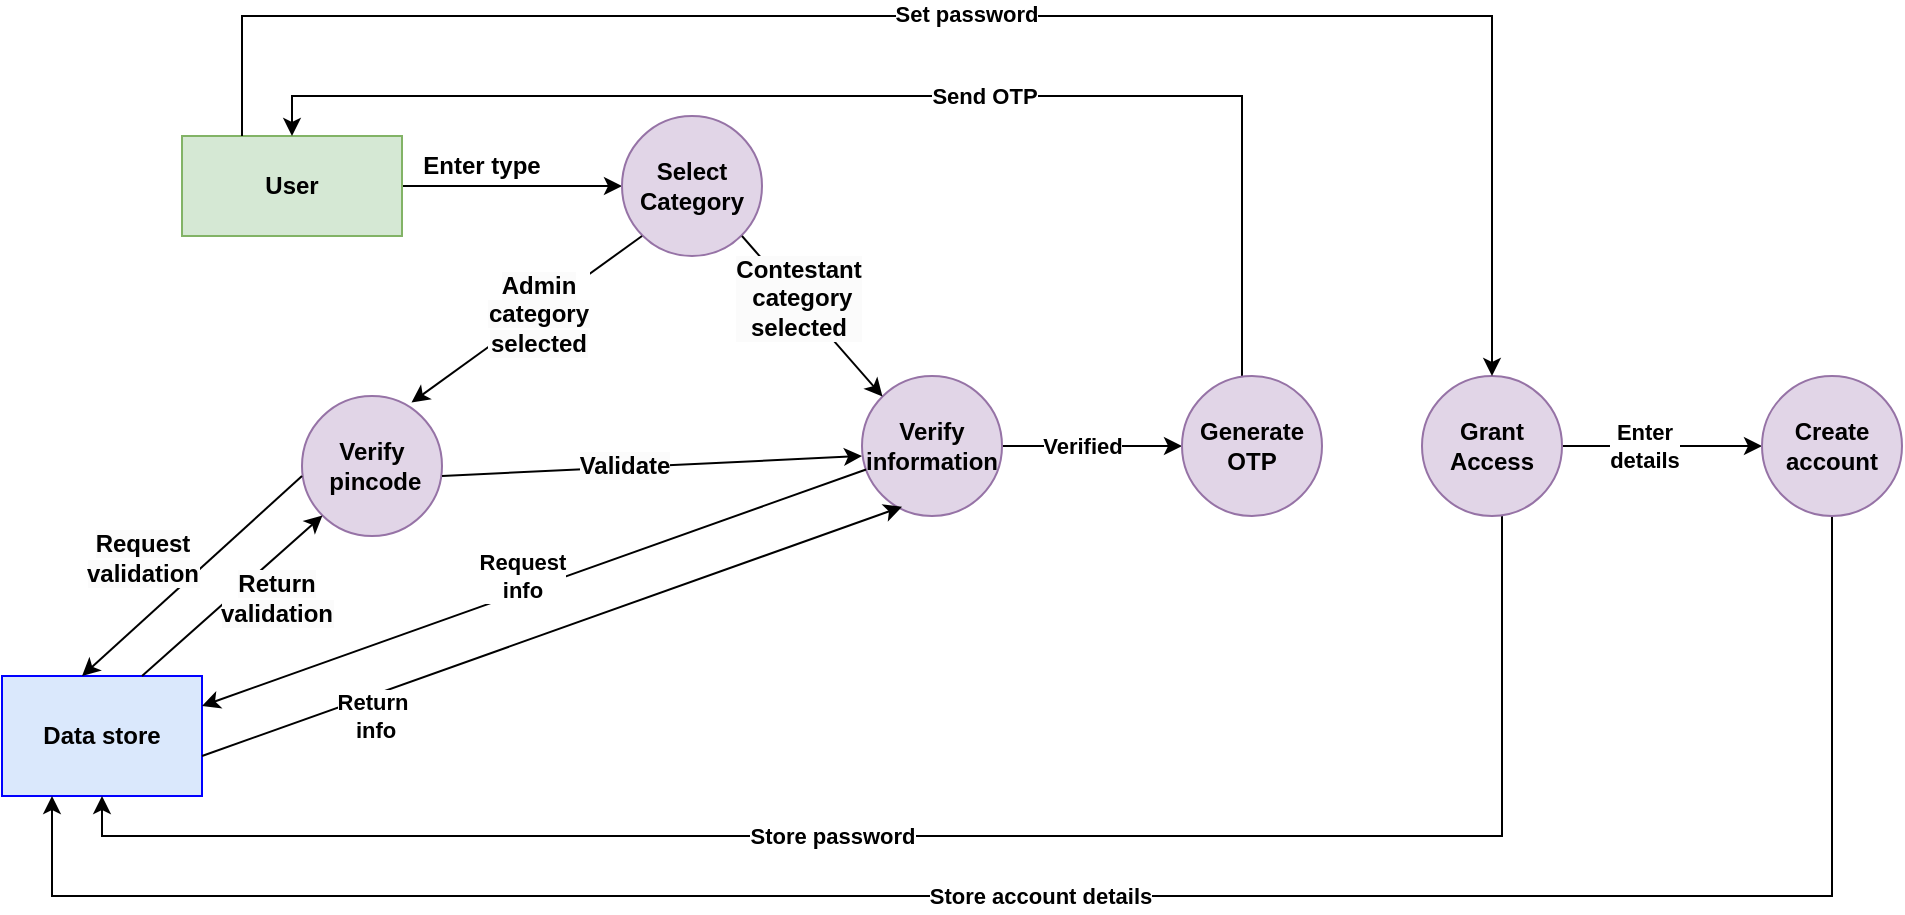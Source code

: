<mxfile version="24.1.0" type="device">
  <diagram name="Page-1" id="x28m94UZg82xVjfMtJN7">
    <mxGraphModel dx="1050" dy="565" grid="0" gridSize="10" guides="1" tooltips="1" connect="1" arrows="1" fold="1" page="1" pageScale="1" pageWidth="1100" pageHeight="850" math="0" shadow="0">
      <root>
        <mxCell id="0" />
        <mxCell id="1" parent="0" />
        <mxCell id="NXvPV86PIh46slzZGQUb-2" value="&lt;b&gt;Verify&lt;/b&gt;&lt;br&gt;&lt;div&gt;&lt;font style=&quot;font-size: 12px;&quot;&gt;&lt;b style=&quot;&quot;&gt;&amp;nbsp;pincode&lt;/b&gt;&lt;/font&gt;&lt;/div&gt;" style="ellipse;whiteSpace=wrap;html=1;aspect=fixed;fillColor=#e1d5e7;strokeColor=#9673a6;" parent="1" vertex="1">
          <mxGeometry x="190" y="240" width="70" height="70" as="geometry" />
        </mxCell>
        <mxCell id="NXvPV86PIh46slzZGQUb-7" style="edgeStyle=orthogonalEdgeStyle;rounded=0;orthogonalLoop=1;jettySize=auto;html=1;exitX=1;exitY=0.5;exitDx=0;exitDy=0;entryX=0;entryY=0.5;entryDx=0;entryDy=0;" parent="1" source="NXvPV86PIh46slzZGQUb-5" target="NXvPV86PIh46slzZGQUb-6" edge="1">
          <mxGeometry relative="1" as="geometry" />
        </mxCell>
        <mxCell id="NXvPV86PIh46slzZGQUb-5" value="&lt;b&gt;&lt;font style=&quot;font-size: 12px;&quot;&gt;User&lt;/font&gt;&lt;/b&gt;" style="rounded=0;whiteSpace=wrap;html=1;fillColor=#d5e8d4;strokeColor=#82b366;" parent="1" vertex="1">
          <mxGeometry x="130" y="110" width="110" height="50" as="geometry" />
        </mxCell>
        <mxCell id="NXvPV86PIh46slzZGQUb-6" value="&lt;font style=&quot;font-size: 12px;&quot;&gt;&lt;b style=&quot;&quot;&gt;Select Category&lt;/b&gt;&lt;/font&gt;" style="ellipse;whiteSpace=wrap;html=1;aspect=fixed;fillColor=#e1d5e7;strokeColor=#9673a6;" parent="1" vertex="1">
          <mxGeometry x="350" y="100" width="70" height="70" as="geometry" />
        </mxCell>
        <mxCell id="NXvPV86PIh46slzZGQUb-8" value="&lt;b&gt;Enter type&lt;/b&gt;" style="text;html=1;align=center;verticalAlign=middle;whiteSpace=wrap;rounded=0;" parent="1" vertex="1">
          <mxGeometry x="240" y="110" width="80" height="30" as="geometry" />
        </mxCell>
        <mxCell id="NXvPV86PIh46slzZGQUb-10" value="" style="endArrow=classic;html=1;rounded=0;exitX=0.143;exitY=0.857;exitDx=0;exitDy=0;exitPerimeter=0;entryX=0.782;entryY=0.047;entryDx=0;entryDy=0;entryPerimeter=0;" parent="1" source="NXvPV86PIh46slzZGQUb-6" target="NXvPV86PIh46slzZGQUb-2" edge="1">
          <mxGeometry width="50" height="50" relative="1" as="geometry">
            <mxPoint x="359.98" y="170" as="sourcePoint" />
            <mxPoint x="270" y="246" as="targetPoint" />
          </mxGeometry>
        </mxCell>
        <mxCell id="NXvPV86PIh46slzZGQUb-35" value="&lt;b style=&quot;font-size: 12px; text-wrap: wrap; background-color: rgb(251, 251, 251);&quot;&gt;Admin category selected&lt;/b&gt;" style="edgeLabel;html=1;align=center;verticalAlign=middle;resizable=0;points=[];" parent="NXvPV86PIh46slzZGQUb-10" vertex="1" connectable="0">
          <mxGeometry x="-0.087" y="1" relative="1" as="geometry">
            <mxPoint as="offset" />
          </mxGeometry>
        </mxCell>
        <mxCell id="NXvPV86PIh46slzZGQUb-49" style="edgeStyle=orthogonalEdgeStyle;rounded=0;orthogonalLoop=1;jettySize=auto;html=1;entryX=0;entryY=0.5;entryDx=0;entryDy=0;" parent="1" source="NXvPV86PIh46slzZGQUb-12" target="NXvPV86PIh46slzZGQUb-48" edge="1">
          <mxGeometry relative="1" as="geometry" />
        </mxCell>
        <mxCell id="NXvPV86PIh46slzZGQUb-53" value="&lt;b&gt;Verified&lt;/b&gt;" style="edgeLabel;html=1;align=center;verticalAlign=middle;resizable=0;points=[];" parent="NXvPV86PIh46slzZGQUb-49" vertex="1" connectable="0">
          <mxGeometry x="-0.316" relative="1" as="geometry">
            <mxPoint x="9" as="offset" />
          </mxGeometry>
        </mxCell>
        <mxCell id="NXvPV86PIh46slzZGQUb-12" value="&lt;b&gt;Verify&lt;/b&gt;&lt;br&gt;&lt;div&gt;&lt;font style=&quot;font-size: 12px;&quot;&gt;&lt;b style=&quot;&quot;&gt;information&lt;/b&gt;&lt;/font&gt;&lt;/div&gt;" style="ellipse;whiteSpace=wrap;html=1;aspect=fixed;fillColor=#e1d5e7;strokeColor=#9673a6;" parent="1" vertex="1">
          <mxGeometry x="470" y="230" width="70" height="70" as="geometry" />
        </mxCell>
        <mxCell id="NXvPV86PIh46slzZGQUb-13" value="" style="endArrow=classic;html=1;rounded=0;entryX=0;entryY=0;entryDx=0;entryDy=0;" parent="1" target="NXvPV86PIh46slzZGQUb-12" edge="1">
          <mxGeometry width="50" height="50" relative="1" as="geometry">
            <mxPoint x="410" y="160" as="sourcePoint" />
            <mxPoint x="460" y="110" as="targetPoint" />
          </mxGeometry>
        </mxCell>
        <mxCell id="NXvPV86PIh46slzZGQUb-36" value="&lt;b style=&quot;font-size: 12px; text-wrap: wrap; background-color: rgb(251, 251, 251);&quot;&gt;Contestant&lt;/b&gt;&lt;div style=&quot;font-size: 12px; text-wrap: wrap; background-color: rgb(251, 251, 251);&quot;&gt;&lt;b&gt;&amp;nbsp;category selected&lt;/b&gt;&lt;/div&gt;" style="edgeLabel;html=1;align=center;verticalAlign=middle;resizable=0;points=[];" parent="NXvPV86PIh46slzZGQUb-13" vertex="1" connectable="0">
          <mxGeometry x="-0.225" y="1" relative="1" as="geometry">
            <mxPoint as="offset" />
          </mxGeometry>
        </mxCell>
        <mxCell id="NXvPV86PIh46slzZGQUb-20" value="&lt;b&gt;Data store&lt;/b&gt;" style="rounded=0;whiteSpace=wrap;html=1;fillColor=#dae8fc;strokeColor=#0000FF;" parent="1" vertex="1">
          <mxGeometry x="40" y="380" width="100" height="60" as="geometry" />
        </mxCell>
        <mxCell id="NXvPV86PIh46slzZGQUb-21" value="" style="endArrow=classic;html=1;rounded=0;entryX=0.4;entryY=0;entryDx=0;entryDy=0;entryPerimeter=0;" parent="1" target="NXvPV86PIh46slzZGQUb-20" edge="1">
          <mxGeometry width="50" height="50" relative="1" as="geometry">
            <mxPoint x="190" y="280" as="sourcePoint" />
            <mxPoint x="90" y="370" as="targetPoint" />
          </mxGeometry>
        </mxCell>
        <mxCell id="NXvPV86PIh46slzZGQUb-37" value="&lt;b style=&quot;font-size: 12px; text-wrap: wrap; background-color: rgb(251, 251, 251);&quot;&gt;Request validation&lt;/b&gt;" style="edgeLabel;html=1;align=center;verticalAlign=middle;resizable=0;points=[];" parent="NXvPV86PIh46slzZGQUb-21" vertex="1" connectable="0">
          <mxGeometry x="0.065" y="-1" relative="1" as="geometry">
            <mxPoint x="-21" y="-12" as="offset" />
          </mxGeometry>
        </mxCell>
        <mxCell id="NXvPV86PIh46slzZGQUb-28" value="" style="endArrow=classic;html=1;rounded=0;" parent="1" edge="1">
          <mxGeometry width="50" height="50" relative="1" as="geometry">
            <mxPoint x="260" y="280" as="sourcePoint" />
            <mxPoint x="470" y="270" as="targetPoint" />
          </mxGeometry>
        </mxCell>
        <mxCell id="NXvPV86PIh46slzZGQUb-42" value="&lt;b style=&quot;font-size: 12px; text-wrap: wrap; background-color: rgb(251, 251, 251);&quot;&gt;Validate&lt;/b&gt;" style="edgeLabel;html=1;align=center;verticalAlign=middle;resizable=0;points=[];" parent="NXvPV86PIh46slzZGQUb-28" vertex="1" connectable="0">
          <mxGeometry x="-0.135" y="1" relative="1" as="geometry">
            <mxPoint as="offset" />
          </mxGeometry>
        </mxCell>
        <mxCell id="NXvPV86PIh46slzZGQUb-39" value="" style="endArrow=classic;html=1;rounded=0;entryX=0;entryY=1;entryDx=0;entryDy=0;exitX=0.7;exitY=0;exitDx=0;exitDy=0;exitPerimeter=0;" parent="1" source="NXvPV86PIh46slzZGQUb-20" target="NXvPV86PIh46slzZGQUb-2" edge="1">
          <mxGeometry width="50" height="50" relative="1" as="geometry">
            <mxPoint x="100" y="380" as="sourcePoint" />
            <mxPoint x="150" y="330" as="targetPoint" />
          </mxGeometry>
        </mxCell>
        <mxCell id="NXvPV86PIh46slzZGQUb-41" value="&lt;b style=&quot;font-size: 12px; text-wrap: wrap; background-color: rgb(251, 251, 251);&quot;&gt;Return validation&lt;/b&gt;" style="edgeLabel;html=1;align=center;verticalAlign=middle;resizable=0;points=[];" parent="NXvPV86PIh46slzZGQUb-39" vertex="1" connectable="0">
          <mxGeometry x="0.006" y="-1" relative="1" as="geometry">
            <mxPoint x="21" as="offset" />
          </mxGeometry>
        </mxCell>
        <mxCell id="NXvPV86PIh46slzZGQUb-44" value="&lt;div&gt;&lt;br&gt;&lt;/div&gt;&lt;div&gt;&lt;br&gt;&lt;/div&gt;&lt;div&gt;&lt;br&gt;&lt;/div&gt;&lt;div&gt;&lt;br&gt;&lt;/div&gt;" style="endArrow=classic;html=1;rounded=0;entryX=1;entryY=0.25;entryDx=0;entryDy=0;" parent="1" source="NXvPV86PIh46slzZGQUb-12" target="NXvPV86PIh46slzZGQUb-20" edge="1">
          <mxGeometry width="50" height="50" relative="1" as="geometry">
            <mxPoint x="360" y="360" as="sourcePoint" />
            <mxPoint x="410" y="310" as="targetPoint" />
          </mxGeometry>
        </mxCell>
        <mxCell id="NXvPV86PIh46slzZGQUb-45" value="&lt;b&gt;Request&lt;/b&gt;&lt;div&gt;&lt;b&gt;info&lt;/b&gt;&lt;/div&gt;" style="edgeLabel;html=1;align=center;verticalAlign=middle;resizable=0;points=[];" parent="NXvPV86PIh46slzZGQUb-44" vertex="1" connectable="0">
          <mxGeometry x="0.001" y="3" relative="1" as="geometry">
            <mxPoint x="-7" y="-9" as="offset" />
          </mxGeometry>
        </mxCell>
        <mxCell id="NXvPV86PIh46slzZGQUb-46" value="" style="endArrow=classic;html=1;rounded=0;entryX=0.286;entryY=0.934;entryDx=0;entryDy=0;entryPerimeter=0;" parent="1" target="NXvPV86PIh46slzZGQUb-12" edge="1">
          <mxGeometry width="50" height="50" relative="1" as="geometry">
            <mxPoint x="140" y="420" as="sourcePoint" />
            <mxPoint x="190" y="370" as="targetPoint" />
          </mxGeometry>
        </mxCell>
        <mxCell id="NXvPV86PIh46slzZGQUb-47" value="&lt;b&gt;Return&lt;/b&gt;&lt;div&gt;&lt;b&gt;&amp;nbsp;info&lt;/b&gt;&lt;/div&gt;" style="edgeLabel;html=1;align=center;verticalAlign=middle;resizable=0;points=[];" parent="NXvPV86PIh46slzZGQUb-46" vertex="1" connectable="0">
          <mxGeometry x="-0.51" y="3" relative="1" as="geometry">
            <mxPoint y="13" as="offset" />
          </mxGeometry>
        </mxCell>
        <mxCell id="NXvPV86PIh46slzZGQUb-50" style="edgeStyle=orthogonalEdgeStyle;rounded=0;orthogonalLoop=1;jettySize=auto;html=1;entryX=0.5;entryY=0;entryDx=0;entryDy=0;" parent="1" source="NXvPV86PIh46slzZGQUb-48" target="NXvPV86PIh46slzZGQUb-5" edge="1">
          <mxGeometry relative="1" as="geometry">
            <Array as="points">
              <mxPoint x="660" y="90" />
              <mxPoint x="185" y="90" />
            </Array>
          </mxGeometry>
        </mxCell>
        <mxCell id="NXvPV86PIh46slzZGQUb-52" value="&lt;b&gt;Send OTP&lt;/b&gt;" style="edgeLabel;html=1;align=center;verticalAlign=middle;resizable=0;points=[];" parent="NXvPV86PIh46slzZGQUb-50" vertex="1" connectable="0">
          <mxGeometry x="-0.151" relative="1" as="geometry">
            <mxPoint as="offset" />
          </mxGeometry>
        </mxCell>
        <mxCell id="NXvPV86PIh46slzZGQUb-48" value="&lt;b&gt;Generate&lt;/b&gt;&lt;div&gt;&lt;b&gt;OTP&lt;/b&gt;&lt;/div&gt;" style="ellipse;whiteSpace=wrap;html=1;aspect=fixed;fillColor=#e1d5e7;strokeColor=#9673a6;" parent="1" vertex="1">
          <mxGeometry x="630" y="230" width="70" height="70" as="geometry" />
        </mxCell>
        <mxCell id="NXvPV86PIh46slzZGQUb-57" style="edgeStyle=orthogonalEdgeStyle;rounded=0;orthogonalLoop=1;jettySize=auto;html=1;entryX=0.5;entryY=1;entryDx=0;entryDy=0;" parent="1" source="NXvPV86PIh46slzZGQUb-54" target="NXvPV86PIh46slzZGQUb-20" edge="1">
          <mxGeometry relative="1" as="geometry">
            <Array as="points">
              <mxPoint x="790" y="460" />
              <mxPoint x="90" y="460" />
            </Array>
          </mxGeometry>
        </mxCell>
        <mxCell id="NXvPV86PIh46slzZGQUb-58" value="&lt;b&gt;Store password&lt;/b&gt;" style="edgeLabel;html=1;align=center;verticalAlign=middle;resizable=0;points=[];" parent="NXvPV86PIh46slzZGQUb-57" vertex="1" connectable="0">
          <mxGeometry x="0.126" relative="1" as="geometry">
            <mxPoint as="offset" />
          </mxGeometry>
        </mxCell>
        <mxCell id="NXvPV86PIh46slzZGQUb-61" style="edgeStyle=orthogonalEdgeStyle;rounded=0;orthogonalLoop=1;jettySize=auto;html=1;entryX=0;entryY=0.5;entryDx=0;entryDy=0;" parent="1" source="NXvPV86PIh46slzZGQUb-54" target="NXvPV86PIh46slzZGQUb-60" edge="1">
          <mxGeometry relative="1" as="geometry" />
        </mxCell>
        <mxCell id="NXvPV86PIh46slzZGQUb-62" value="&lt;b&gt;Enter&lt;/b&gt;&lt;div&gt;&lt;b&gt;details&lt;/b&gt;&lt;/div&gt;" style="edgeLabel;html=1;align=center;verticalAlign=middle;resizable=0;points=[];" parent="NXvPV86PIh46slzZGQUb-61" vertex="1" connectable="0">
          <mxGeometry x="-0.291" y="2" relative="1" as="geometry">
            <mxPoint x="5" y="2" as="offset" />
          </mxGeometry>
        </mxCell>
        <mxCell id="NXvPV86PIh46slzZGQUb-54" value="&lt;b&gt;Grant Access&lt;/b&gt;" style="ellipse;whiteSpace=wrap;html=1;aspect=fixed;fillColor=#e1d5e7;strokeColor=#9673a6;" parent="1" vertex="1">
          <mxGeometry x="750" y="230" width="70" height="70" as="geometry" />
        </mxCell>
        <mxCell id="NXvPV86PIh46slzZGQUb-55" value="" style="endArrow=classic;html=1;rounded=0;entryX=0.5;entryY=0;entryDx=0;entryDy=0;" parent="1" target="NXvPV86PIh46slzZGQUb-54" edge="1">
          <mxGeometry width="50" height="50" relative="1" as="geometry">
            <mxPoint x="160" y="110" as="sourcePoint" />
            <mxPoint x="785" y="220" as="targetPoint" />
            <Array as="points">
              <mxPoint x="160" y="50" />
              <mxPoint x="785" y="50" />
            </Array>
          </mxGeometry>
        </mxCell>
        <mxCell id="NXvPV86PIh46slzZGQUb-56" value="&lt;b&gt;Set password&lt;/b&gt;" style="edgeLabel;html=1;align=center;verticalAlign=middle;resizable=0;points=[];" parent="NXvPV86PIh46slzZGQUb-55" vertex="1" connectable="0">
          <mxGeometry x="-0.025" y="-1" relative="1" as="geometry">
            <mxPoint y="-2" as="offset" />
          </mxGeometry>
        </mxCell>
        <mxCell id="NXvPV86PIh46slzZGQUb-63" style="edgeStyle=orthogonalEdgeStyle;rounded=0;orthogonalLoop=1;jettySize=auto;html=1;entryX=0.25;entryY=1;entryDx=0;entryDy=0;" parent="1" source="NXvPV86PIh46slzZGQUb-60" target="NXvPV86PIh46slzZGQUb-20" edge="1">
          <mxGeometry relative="1" as="geometry">
            <Array as="points">
              <mxPoint x="955" y="490" />
              <mxPoint x="65" y="490" />
            </Array>
          </mxGeometry>
        </mxCell>
        <mxCell id="NXvPV86PIh46slzZGQUb-64" value="&lt;b&gt;Store account details&lt;/b&gt;" style="edgeLabel;html=1;align=center;verticalAlign=middle;resizable=0;points=[];" parent="NXvPV86PIh46slzZGQUb-63" vertex="1" connectable="0">
          <mxGeometry x="0.037" relative="1" as="geometry">
            <mxPoint as="offset" />
          </mxGeometry>
        </mxCell>
        <mxCell id="NXvPV86PIh46slzZGQUb-60" value="&lt;b&gt;Create account&lt;/b&gt;" style="ellipse;whiteSpace=wrap;html=1;aspect=fixed;fillColor=#e1d5e7;strokeColor=#9673a6;" parent="1" vertex="1">
          <mxGeometry x="920" y="230" width="70" height="70" as="geometry" />
        </mxCell>
      </root>
    </mxGraphModel>
  </diagram>
</mxfile>
